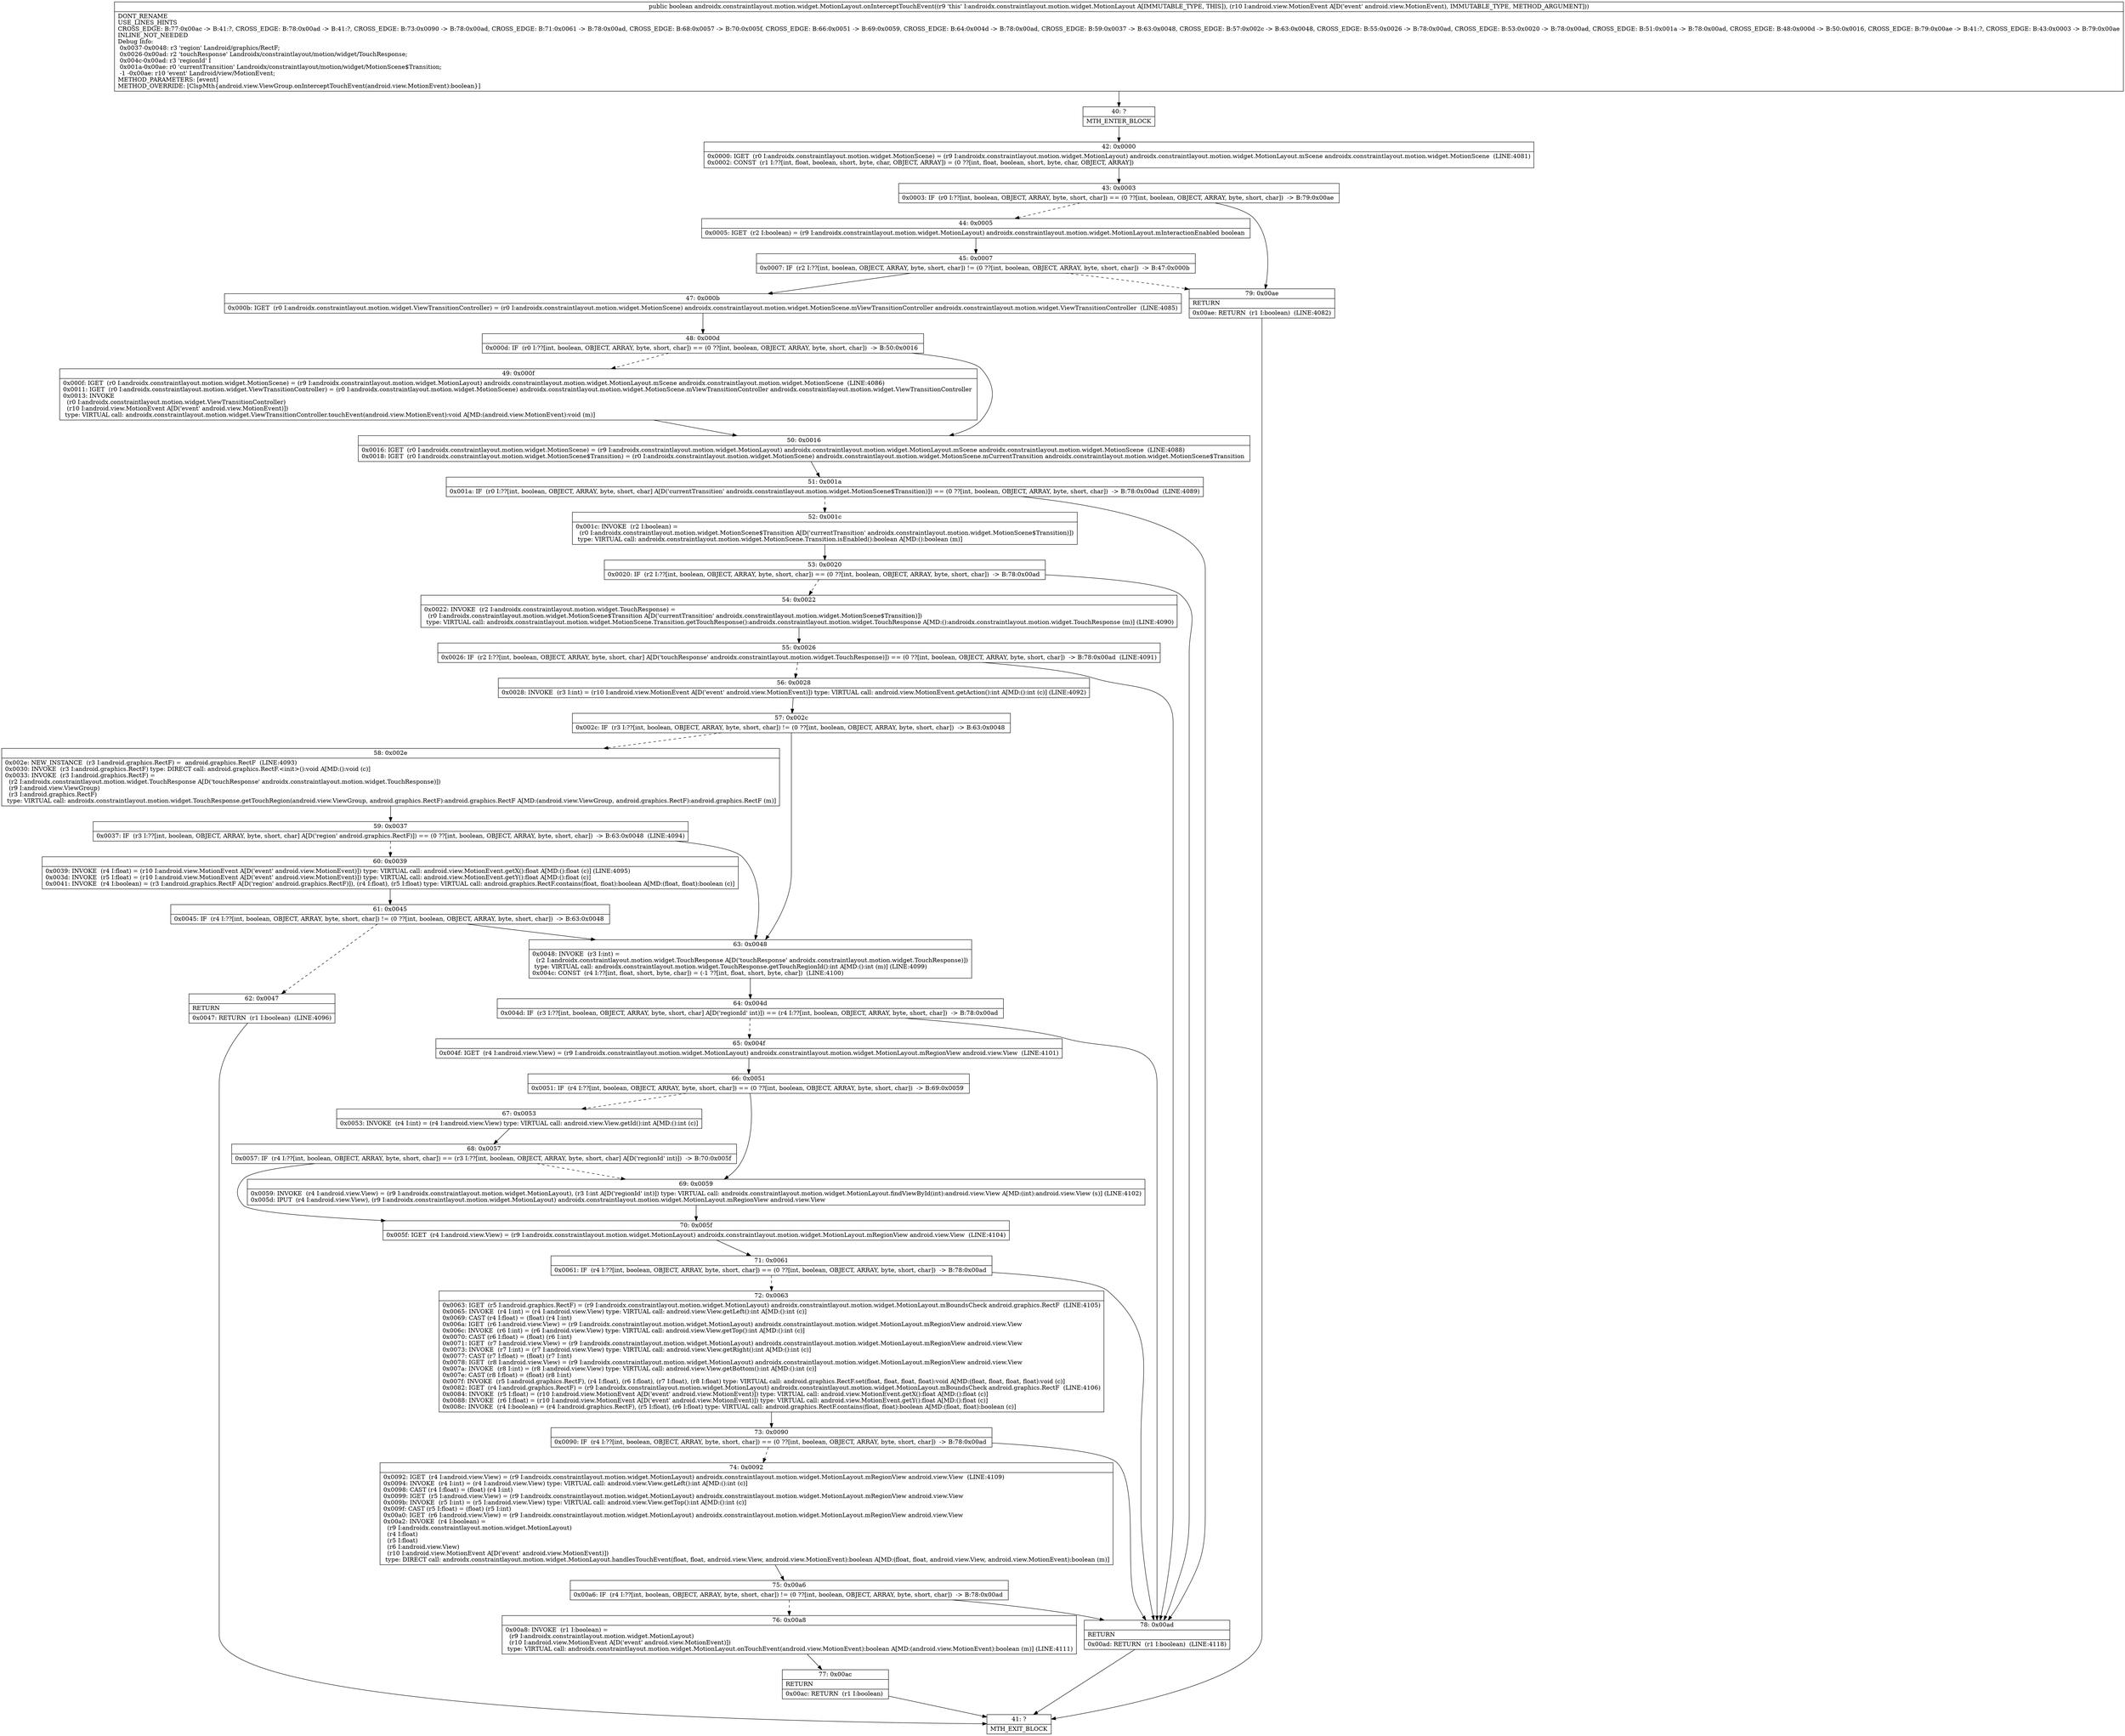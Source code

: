 digraph "CFG forandroidx.constraintlayout.motion.widget.MotionLayout.onInterceptTouchEvent(Landroid\/view\/MotionEvent;)Z" {
Node_40 [shape=record,label="{40\:\ ?|MTH_ENTER_BLOCK\l}"];
Node_42 [shape=record,label="{42\:\ 0x0000|0x0000: IGET  (r0 I:androidx.constraintlayout.motion.widget.MotionScene) = (r9 I:androidx.constraintlayout.motion.widget.MotionLayout) androidx.constraintlayout.motion.widget.MotionLayout.mScene androidx.constraintlayout.motion.widget.MotionScene  (LINE:4081)\l0x0002: CONST  (r1 I:??[int, float, boolean, short, byte, char, OBJECT, ARRAY]) = (0 ??[int, float, boolean, short, byte, char, OBJECT, ARRAY]) \l}"];
Node_43 [shape=record,label="{43\:\ 0x0003|0x0003: IF  (r0 I:??[int, boolean, OBJECT, ARRAY, byte, short, char]) == (0 ??[int, boolean, OBJECT, ARRAY, byte, short, char])  \-\> B:79:0x00ae \l}"];
Node_44 [shape=record,label="{44\:\ 0x0005|0x0005: IGET  (r2 I:boolean) = (r9 I:androidx.constraintlayout.motion.widget.MotionLayout) androidx.constraintlayout.motion.widget.MotionLayout.mInteractionEnabled boolean \l}"];
Node_45 [shape=record,label="{45\:\ 0x0007|0x0007: IF  (r2 I:??[int, boolean, OBJECT, ARRAY, byte, short, char]) != (0 ??[int, boolean, OBJECT, ARRAY, byte, short, char])  \-\> B:47:0x000b \l}"];
Node_47 [shape=record,label="{47\:\ 0x000b|0x000b: IGET  (r0 I:androidx.constraintlayout.motion.widget.ViewTransitionController) = (r0 I:androidx.constraintlayout.motion.widget.MotionScene) androidx.constraintlayout.motion.widget.MotionScene.mViewTransitionController androidx.constraintlayout.motion.widget.ViewTransitionController  (LINE:4085)\l}"];
Node_48 [shape=record,label="{48\:\ 0x000d|0x000d: IF  (r0 I:??[int, boolean, OBJECT, ARRAY, byte, short, char]) == (0 ??[int, boolean, OBJECT, ARRAY, byte, short, char])  \-\> B:50:0x0016 \l}"];
Node_49 [shape=record,label="{49\:\ 0x000f|0x000f: IGET  (r0 I:androidx.constraintlayout.motion.widget.MotionScene) = (r9 I:androidx.constraintlayout.motion.widget.MotionLayout) androidx.constraintlayout.motion.widget.MotionLayout.mScene androidx.constraintlayout.motion.widget.MotionScene  (LINE:4086)\l0x0011: IGET  (r0 I:androidx.constraintlayout.motion.widget.ViewTransitionController) = (r0 I:androidx.constraintlayout.motion.widget.MotionScene) androidx.constraintlayout.motion.widget.MotionScene.mViewTransitionController androidx.constraintlayout.motion.widget.ViewTransitionController \l0x0013: INVOKE  \l  (r0 I:androidx.constraintlayout.motion.widget.ViewTransitionController)\l  (r10 I:android.view.MotionEvent A[D('event' android.view.MotionEvent)])\l type: VIRTUAL call: androidx.constraintlayout.motion.widget.ViewTransitionController.touchEvent(android.view.MotionEvent):void A[MD:(android.view.MotionEvent):void (m)]\l}"];
Node_50 [shape=record,label="{50\:\ 0x0016|0x0016: IGET  (r0 I:androidx.constraintlayout.motion.widget.MotionScene) = (r9 I:androidx.constraintlayout.motion.widget.MotionLayout) androidx.constraintlayout.motion.widget.MotionLayout.mScene androidx.constraintlayout.motion.widget.MotionScene  (LINE:4088)\l0x0018: IGET  (r0 I:androidx.constraintlayout.motion.widget.MotionScene$Transition) = (r0 I:androidx.constraintlayout.motion.widget.MotionScene) androidx.constraintlayout.motion.widget.MotionScene.mCurrentTransition androidx.constraintlayout.motion.widget.MotionScene$Transition \l}"];
Node_51 [shape=record,label="{51\:\ 0x001a|0x001a: IF  (r0 I:??[int, boolean, OBJECT, ARRAY, byte, short, char] A[D('currentTransition' androidx.constraintlayout.motion.widget.MotionScene$Transition)]) == (0 ??[int, boolean, OBJECT, ARRAY, byte, short, char])  \-\> B:78:0x00ad  (LINE:4089)\l}"];
Node_52 [shape=record,label="{52\:\ 0x001c|0x001c: INVOKE  (r2 I:boolean) = \l  (r0 I:androidx.constraintlayout.motion.widget.MotionScene$Transition A[D('currentTransition' androidx.constraintlayout.motion.widget.MotionScene$Transition)])\l type: VIRTUAL call: androidx.constraintlayout.motion.widget.MotionScene.Transition.isEnabled():boolean A[MD:():boolean (m)]\l}"];
Node_53 [shape=record,label="{53\:\ 0x0020|0x0020: IF  (r2 I:??[int, boolean, OBJECT, ARRAY, byte, short, char]) == (0 ??[int, boolean, OBJECT, ARRAY, byte, short, char])  \-\> B:78:0x00ad \l}"];
Node_54 [shape=record,label="{54\:\ 0x0022|0x0022: INVOKE  (r2 I:androidx.constraintlayout.motion.widget.TouchResponse) = \l  (r0 I:androidx.constraintlayout.motion.widget.MotionScene$Transition A[D('currentTransition' androidx.constraintlayout.motion.widget.MotionScene$Transition)])\l type: VIRTUAL call: androidx.constraintlayout.motion.widget.MotionScene.Transition.getTouchResponse():androidx.constraintlayout.motion.widget.TouchResponse A[MD:():androidx.constraintlayout.motion.widget.TouchResponse (m)] (LINE:4090)\l}"];
Node_55 [shape=record,label="{55\:\ 0x0026|0x0026: IF  (r2 I:??[int, boolean, OBJECT, ARRAY, byte, short, char] A[D('touchResponse' androidx.constraintlayout.motion.widget.TouchResponse)]) == (0 ??[int, boolean, OBJECT, ARRAY, byte, short, char])  \-\> B:78:0x00ad  (LINE:4091)\l}"];
Node_56 [shape=record,label="{56\:\ 0x0028|0x0028: INVOKE  (r3 I:int) = (r10 I:android.view.MotionEvent A[D('event' android.view.MotionEvent)]) type: VIRTUAL call: android.view.MotionEvent.getAction():int A[MD:():int (c)] (LINE:4092)\l}"];
Node_57 [shape=record,label="{57\:\ 0x002c|0x002c: IF  (r3 I:??[int, boolean, OBJECT, ARRAY, byte, short, char]) != (0 ??[int, boolean, OBJECT, ARRAY, byte, short, char])  \-\> B:63:0x0048 \l}"];
Node_58 [shape=record,label="{58\:\ 0x002e|0x002e: NEW_INSTANCE  (r3 I:android.graphics.RectF) =  android.graphics.RectF  (LINE:4093)\l0x0030: INVOKE  (r3 I:android.graphics.RectF) type: DIRECT call: android.graphics.RectF.\<init\>():void A[MD:():void (c)]\l0x0033: INVOKE  (r3 I:android.graphics.RectF) = \l  (r2 I:androidx.constraintlayout.motion.widget.TouchResponse A[D('touchResponse' androidx.constraintlayout.motion.widget.TouchResponse)])\l  (r9 I:android.view.ViewGroup)\l  (r3 I:android.graphics.RectF)\l type: VIRTUAL call: androidx.constraintlayout.motion.widget.TouchResponse.getTouchRegion(android.view.ViewGroup, android.graphics.RectF):android.graphics.RectF A[MD:(android.view.ViewGroup, android.graphics.RectF):android.graphics.RectF (m)]\l}"];
Node_59 [shape=record,label="{59\:\ 0x0037|0x0037: IF  (r3 I:??[int, boolean, OBJECT, ARRAY, byte, short, char] A[D('region' android.graphics.RectF)]) == (0 ??[int, boolean, OBJECT, ARRAY, byte, short, char])  \-\> B:63:0x0048  (LINE:4094)\l}"];
Node_60 [shape=record,label="{60\:\ 0x0039|0x0039: INVOKE  (r4 I:float) = (r10 I:android.view.MotionEvent A[D('event' android.view.MotionEvent)]) type: VIRTUAL call: android.view.MotionEvent.getX():float A[MD:():float (c)] (LINE:4095)\l0x003d: INVOKE  (r5 I:float) = (r10 I:android.view.MotionEvent A[D('event' android.view.MotionEvent)]) type: VIRTUAL call: android.view.MotionEvent.getY():float A[MD:():float (c)]\l0x0041: INVOKE  (r4 I:boolean) = (r3 I:android.graphics.RectF A[D('region' android.graphics.RectF)]), (r4 I:float), (r5 I:float) type: VIRTUAL call: android.graphics.RectF.contains(float, float):boolean A[MD:(float, float):boolean (c)]\l}"];
Node_61 [shape=record,label="{61\:\ 0x0045|0x0045: IF  (r4 I:??[int, boolean, OBJECT, ARRAY, byte, short, char]) != (0 ??[int, boolean, OBJECT, ARRAY, byte, short, char])  \-\> B:63:0x0048 \l}"];
Node_62 [shape=record,label="{62\:\ 0x0047|RETURN\l|0x0047: RETURN  (r1 I:boolean)  (LINE:4096)\l}"];
Node_41 [shape=record,label="{41\:\ ?|MTH_EXIT_BLOCK\l}"];
Node_63 [shape=record,label="{63\:\ 0x0048|0x0048: INVOKE  (r3 I:int) = \l  (r2 I:androidx.constraintlayout.motion.widget.TouchResponse A[D('touchResponse' androidx.constraintlayout.motion.widget.TouchResponse)])\l type: VIRTUAL call: androidx.constraintlayout.motion.widget.TouchResponse.getTouchRegionId():int A[MD:():int (m)] (LINE:4099)\l0x004c: CONST  (r4 I:??[int, float, short, byte, char]) = (\-1 ??[int, float, short, byte, char])  (LINE:4100)\l}"];
Node_64 [shape=record,label="{64\:\ 0x004d|0x004d: IF  (r3 I:??[int, boolean, OBJECT, ARRAY, byte, short, char] A[D('regionId' int)]) == (r4 I:??[int, boolean, OBJECT, ARRAY, byte, short, char])  \-\> B:78:0x00ad \l}"];
Node_65 [shape=record,label="{65\:\ 0x004f|0x004f: IGET  (r4 I:android.view.View) = (r9 I:androidx.constraintlayout.motion.widget.MotionLayout) androidx.constraintlayout.motion.widget.MotionLayout.mRegionView android.view.View  (LINE:4101)\l}"];
Node_66 [shape=record,label="{66\:\ 0x0051|0x0051: IF  (r4 I:??[int, boolean, OBJECT, ARRAY, byte, short, char]) == (0 ??[int, boolean, OBJECT, ARRAY, byte, short, char])  \-\> B:69:0x0059 \l}"];
Node_67 [shape=record,label="{67\:\ 0x0053|0x0053: INVOKE  (r4 I:int) = (r4 I:android.view.View) type: VIRTUAL call: android.view.View.getId():int A[MD:():int (c)]\l}"];
Node_68 [shape=record,label="{68\:\ 0x0057|0x0057: IF  (r4 I:??[int, boolean, OBJECT, ARRAY, byte, short, char]) == (r3 I:??[int, boolean, OBJECT, ARRAY, byte, short, char] A[D('regionId' int)])  \-\> B:70:0x005f \l}"];
Node_70 [shape=record,label="{70\:\ 0x005f|0x005f: IGET  (r4 I:android.view.View) = (r9 I:androidx.constraintlayout.motion.widget.MotionLayout) androidx.constraintlayout.motion.widget.MotionLayout.mRegionView android.view.View  (LINE:4104)\l}"];
Node_71 [shape=record,label="{71\:\ 0x0061|0x0061: IF  (r4 I:??[int, boolean, OBJECT, ARRAY, byte, short, char]) == (0 ??[int, boolean, OBJECT, ARRAY, byte, short, char])  \-\> B:78:0x00ad \l}"];
Node_72 [shape=record,label="{72\:\ 0x0063|0x0063: IGET  (r5 I:android.graphics.RectF) = (r9 I:androidx.constraintlayout.motion.widget.MotionLayout) androidx.constraintlayout.motion.widget.MotionLayout.mBoundsCheck android.graphics.RectF  (LINE:4105)\l0x0065: INVOKE  (r4 I:int) = (r4 I:android.view.View) type: VIRTUAL call: android.view.View.getLeft():int A[MD:():int (c)]\l0x0069: CAST (r4 I:float) = (float) (r4 I:int) \l0x006a: IGET  (r6 I:android.view.View) = (r9 I:androidx.constraintlayout.motion.widget.MotionLayout) androidx.constraintlayout.motion.widget.MotionLayout.mRegionView android.view.View \l0x006c: INVOKE  (r6 I:int) = (r6 I:android.view.View) type: VIRTUAL call: android.view.View.getTop():int A[MD:():int (c)]\l0x0070: CAST (r6 I:float) = (float) (r6 I:int) \l0x0071: IGET  (r7 I:android.view.View) = (r9 I:androidx.constraintlayout.motion.widget.MotionLayout) androidx.constraintlayout.motion.widget.MotionLayout.mRegionView android.view.View \l0x0073: INVOKE  (r7 I:int) = (r7 I:android.view.View) type: VIRTUAL call: android.view.View.getRight():int A[MD:():int (c)]\l0x0077: CAST (r7 I:float) = (float) (r7 I:int) \l0x0078: IGET  (r8 I:android.view.View) = (r9 I:androidx.constraintlayout.motion.widget.MotionLayout) androidx.constraintlayout.motion.widget.MotionLayout.mRegionView android.view.View \l0x007a: INVOKE  (r8 I:int) = (r8 I:android.view.View) type: VIRTUAL call: android.view.View.getBottom():int A[MD:():int (c)]\l0x007e: CAST (r8 I:float) = (float) (r8 I:int) \l0x007f: INVOKE  (r5 I:android.graphics.RectF), (r4 I:float), (r6 I:float), (r7 I:float), (r8 I:float) type: VIRTUAL call: android.graphics.RectF.set(float, float, float, float):void A[MD:(float, float, float, float):void (c)]\l0x0082: IGET  (r4 I:android.graphics.RectF) = (r9 I:androidx.constraintlayout.motion.widget.MotionLayout) androidx.constraintlayout.motion.widget.MotionLayout.mBoundsCheck android.graphics.RectF  (LINE:4106)\l0x0084: INVOKE  (r5 I:float) = (r10 I:android.view.MotionEvent A[D('event' android.view.MotionEvent)]) type: VIRTUAL call: android.view.MotionEvent.getX():float A[MD:():float (c)]\l0x0088: INVOKE  (r6 I:float) = (r10 I:android.view.MotionEvent A[D('event' android.view.MotionEvent)]) type: VIRTUAL call: android.view.MotionEvent.getY():float A[MD:():float (c)]\l0x008c: INVOKE  (r4 I:boolean) = (r4 I:android.graphics.RectF), (r5 I:float), (r6 I:float) type: VIRTUAL call: android.graphics.RectF.contains(float, float):boolean A[MD:(float, float):boolean (c)]\l}"];
Node_73 [shape=record,label="{73\:\ 0x0090|0x0090: IF  (r4 I:??[int, boolean, OBJECT, ARRAY, byte, short, char]) == (0 ??[int, boolean, OBJECT, ARRAY, byte, short, char])  \-\> B:78:0x00ad \l}"];
Node_74 [shape=record,label="{74\:\ 0x0092|0x0092: IGET  (r4 I:android.view.View) = (r9 I:androidx.constraintlayout.motion.widget.MotionLayout) androidx.constraintlayout.motion.widget.MotionLayout.mRegionView android.view.View  (LINE:4109)\l0x0094: INVOKE  (r4 I:int) = (r4 I:android.view.View) type: VIRTUAL call: android.view.View.getLeft():int A[MD:():int (c)]\l0x0098: CAST (r4 I:float) = (float) (r4 I:int) \l0x0099: IGET  (r5 I:android.view.View) = (r9 I:androidx.constraintlayout.motion.widget.MotionLayout) androidx.constraintlayout.motion.widget.MotionLayout.mRegionView android.view.View \l0x009b: INVOKE  (r5 I:int) = (r5 I:android.view.View) type: VIRTUAL call: android.view.View.getTop():int A[MD:():int (c)]\l0x009f: CAST (r5 I:float) = (float) (r5 I:int) \l0x00a0: IGET  (r6 I:android.view.View) = (r9 I:androidx.constraintlayout.motion.widget.MotionLayout) androidx.constraintlayout.motion.widget.MotionLayout.mRegionView android.view.View \l0x00a2: INVOKE  (r4 I:boolean) = \l  (r9 I:androidx.constraintlayout.motion.widget.MotionLayout)\l  (r4 I:float)\l  (r5 I:float)\l  (r6 I:android.view.View)\l  (r10 I:android.view.MotionEvent A[D('event' android.view.MotionEvent)])\l type: DIRECT call: androidx.constraintlayout.motion.widget.MotionLayout.handlesTouchEvent(float, float, android.view.View, android.view.MotionEvent):boolean A[MD:(float, float, android.view.View, android.view.MotionEvent):boolean (m)]\l}"];
Node_75 [shape=record,label="{75\:\ 0x00a6|0x00a6: IF  (r4 I:??[int, boolean, OBJECT, ARRAY, byte, short, char]) != (0 ??[int, boolean, OBJECT, ARRAY, byte, short, char])  \-\> B:78:0x00ad \l}"];
Node_76 [shape=record,label="{76\:\ 0x00a8|0x00a8: INVOKE  (r1 I:boolean) = \l  (r9 I:androidx.constraintlayout.motion.widget.MotionLayout)\l  (r10 I:android.view.MotionEvent A[D('event' android.view.MotionEvent)])\l type: VIRTUAL call: androidx.constraintlayout.motion.widget.MotionLayout.onTouchEvent(android.view.MotionEvent):boolean A[MD:(android.view.MotionEvent):boolean (m)] (LINE:4111)\l}"];
Node_77 [shape=record,label="{77\:\ 0x00ac|RETURN\l|0x00ac: RETURN  (r1 I:boolean) \l}"];
Node_69 [shape=record,label="{69\:\ 0x0059|0x0059: INVOKE  (r4 I:android.view.View) = (r9 I:androidx.constraintlayout.motion.widget.MotionLayout), (r3 I:int A[D('regionId' int)]) type: VIRTUAL call: androidx.constraintlayout.motion.widget.MotionLayout.findViewById(int):android.view.View A[MD:(int):android.view.View (s)] (LINE:4102)\l0x005d: IPUT  (r4 I:android.view.View), (r9 I:androidx.constraintlayout.motion.widget.MotionLayout) androidx.constraintlayout.motion.widget.MotionLayout.mRegionView android.view.View \l}"];
Node_78 [shape=record,label="{78\:\ 0x00ad|RETURN\l|0x00ad: RETURN  (r1 I:boolean)  (LINE:4118)\l}"];
Node_79 [shape=record,label="{79\:\ 0x00ae|RETURN\l|0x00ae: RETURN  (r1 I:boolean)  (LINE:4082)\l}"];
MethodNode[shape=record,label="{public boolean androidx.constraintlayout.motion.widget.MotionLayout.onInterceptTouchEvent((r9 'this' I:androidx.constraintlayout.motion.widget.MotionLayout A[IMMUTABLE_TYPE, THIS]), (r10 I:android.view.MotionEvent A[D('event' android.view.MotionEvent), IMMUTABLE_TYPE, METHOD_ARGUMENT]))  | DONT_RENAME\lUSE_LINES_HINTS\lCROSS_EDGE: B:77:0x00ac \-\> B:41:?, CROSS_EDGE: B:78:0x00ad \-\> B:41:?, CROSS_EDGE: B:73:0x0090 \-\> B:78:0x00ad, CROSS_EDGE: B:71:0x0061 \-\> B:78:0x00ad, CROSS_EDGE: B:68:0x0057 \-\> B:70:0x005f, CROSS_EDGE: B:66:0x0051 \-\> B:69:0x0059, CROSS_EDGE: B:64:0x004d \-\> B:78:0x00ad, CROSS_EDGE: B:59:0x0037 \-\> B:63:0x0048, CROSS_EDGE: B:57:0x002c \-\> B:63:0x0048, CROSS_EDGE: B:55:0x0026 \-\> B:78:0x00ad, CROSS_EDGE: B:53:0x0020 \-\> B:78:0x00ad, CROSS_EDGE: B:51:0x001a \-\> B:78:0x00ad, CROSS_EDGE: B:48:0x000d \-\> B:50:0x0016, CROSS_EDGE: B:79:0x00ae \-\> B:41:?, CROSS_EDGE: B:43:0x0003 \-\> B:79:0x00ae\lINLINE_NOT_NEEDED\lDebug Info:\l  0x0037\-0x0048: r3 'region' Landroid\/graphics\/RectF;\l  0x0026\-0x00ad: r2 'touchResponse' Landroidx\/constraintlayout\/motion\/widget\/TouchResponse;\l  0x004c\-0x00ad: r3 'regionId' I\l  0x001a\-0x00ae: r0 'currentTransition' Landroidx\/constraintlayout\/motion\/widget\/MotionScene$Transition;\l  \-1 \-0x00ae: r10 'event' Landroid\/view\/MotionEvent;\lMETHOD_PARAMETERS: [event]\lMETHOD_OVERRIDE: [ClspMth\{android.view.ViewGroup.onInterceptTouchEvent(android.view.MotionEvent):boolean\}]\l}"];
MethodNode -> Node_40;Node_40 -> Node_42;
Node_42 -> Node_43;
Node_43 -> Node_44[style=dashed];
Node_43 -> Node_79;
Node_44 -> Node_45;
Node_45 -> Node_47;
Node_45 -> Node_79[style=dashed];
Node_47 -> Node_48;
Node_48 -> Node_49[style=dashed];
Node_48 -> Node_50;
Node_49 -> Node_50;
Node_50 -> Node_51;
Node_51 -> Node_52[style=dashed];
Node_51 -> Node_78;
Node_52 -> Node_53;
Node_53 -> Node_54[style=dashed];
Node_53 -> Node_78;
Node_54 -> Node_55;
Node_55 -> Node_56[style=dashed];
Node_55 -> Node_78;
Node_56 -> Node_57;
Node_57 -> Node_58[style=dashed];
Node_57 -> Node_63;
Node_58 -> Node_59;
Node_59 -> Node_60[style=dashed];
Node_59 -> Node_63;
Node_60 -> Node_61;
Node_61 -> Node_62[style=dashed];
Node_61 -> Node_63;
Node_62 -> Node_41;
Node_63 -> Node_64;
Node_64 -> Node_65[style=dashed];
Node_64 -> Node_78;
Node_65 -> Node_66;
Node_66 -> Node_67[style=dashed];
Node_66 -> Node_69;
Node_67 -> Node_68;
Node_68 -> Node_69[style=dashed];
Node_68 -> Node_70;
Node_70 -> Node_71;
Node_71 -> Node_72[style=dashed];
Node_71 -> Node_78;
Node_72 -> Node_73;
Node_73 -> Node_74[style=dashed];
Node_73 -> Node_78;
Node_74 -> Node_75;
Node_75 -> Node_76[style=dashed];
Node_75 -> Node_78;
Node_76 -> Node_77;
Node_77 -> Node_41;
Node_69 -> Node_70;
Node_78 -> Node_41;
Node_79 -> Node_41;
}

